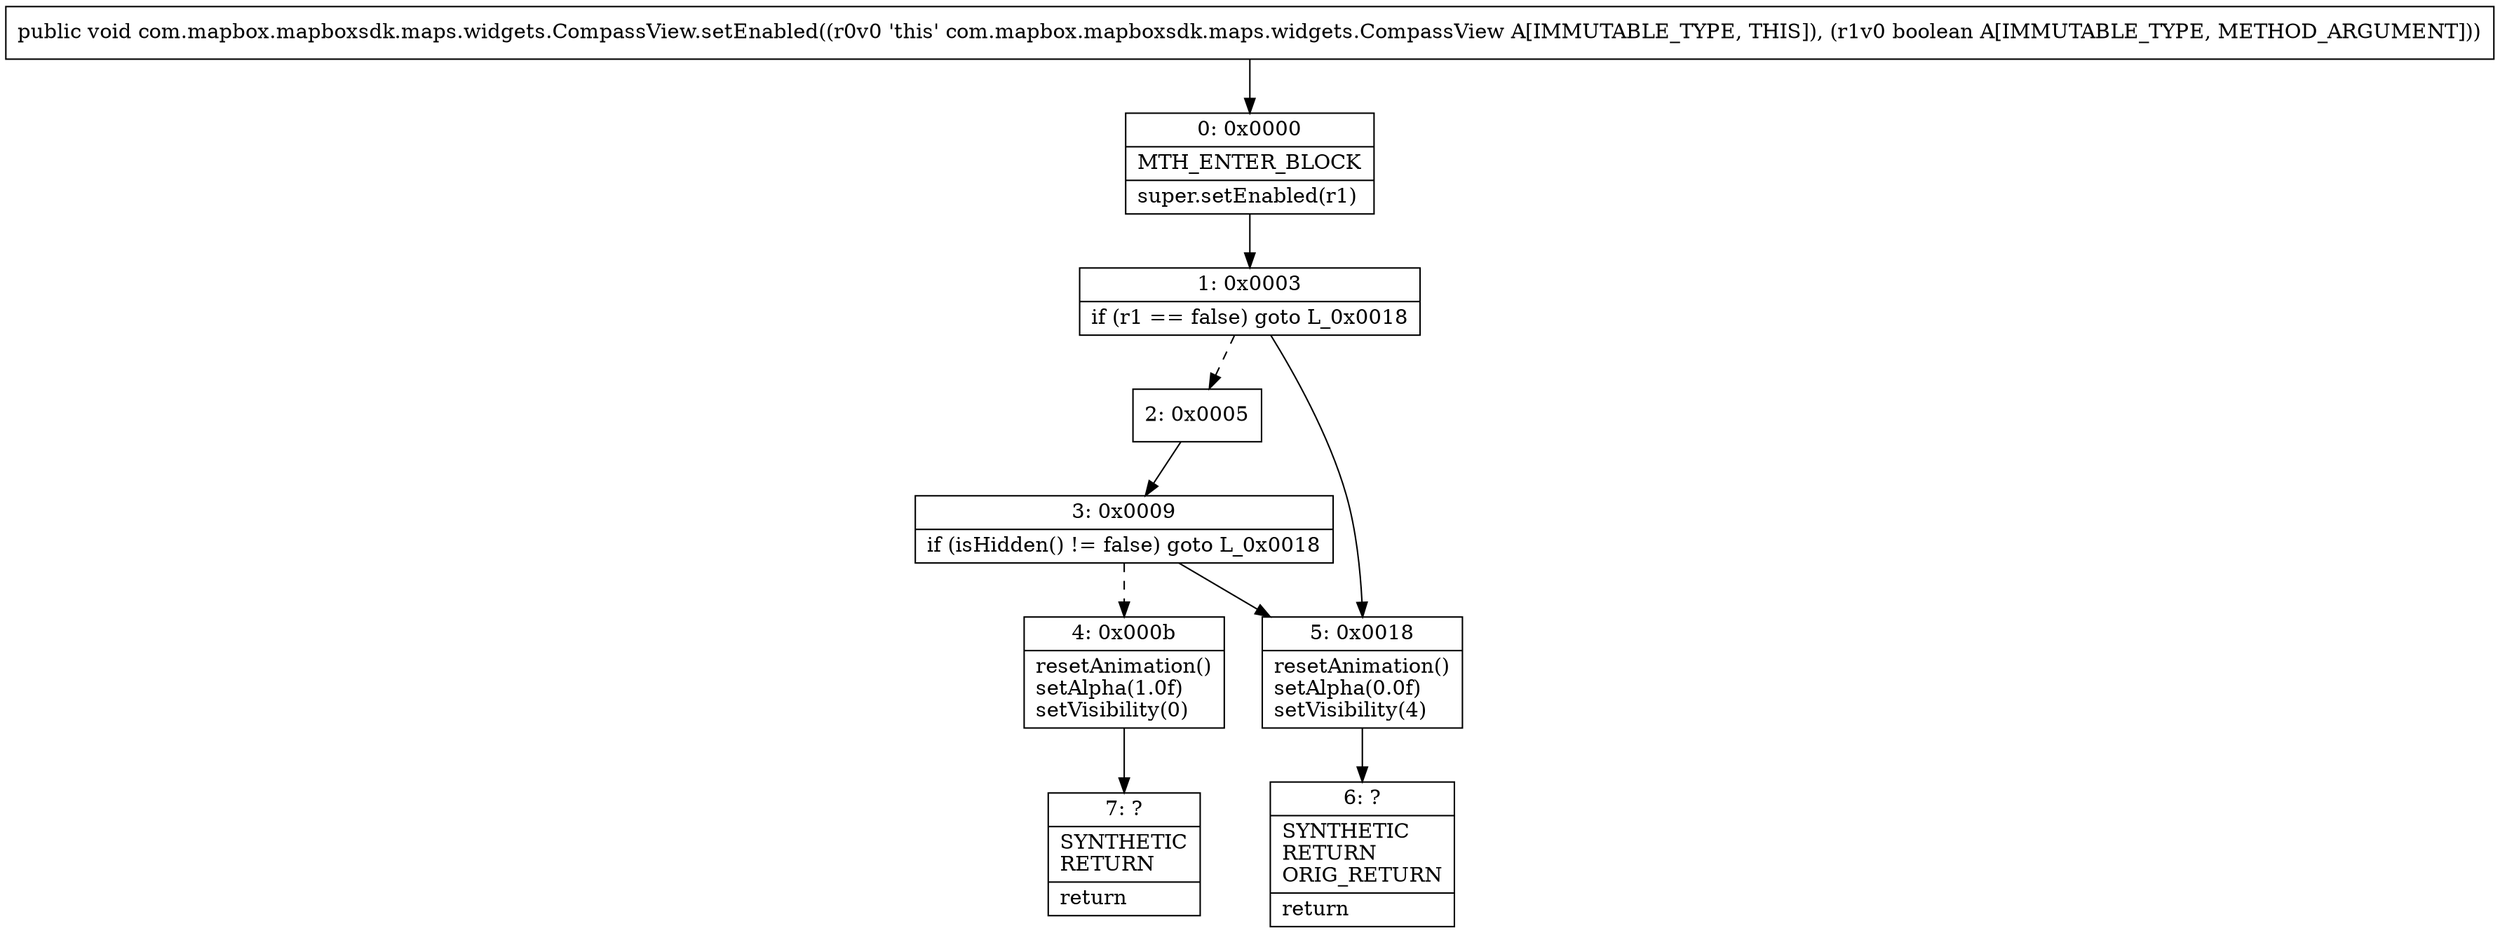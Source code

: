digraph "CFG forcom.mapbox.mapboxsdk.maps.widgets.CompassView.setEnabled(Z)V" {
Node_0 [shape=record,label="{0\:\ 0x0000|MTH_ENTER_BLOCK\l|super.setEnabled(r1)\l}"];
Node_1 [shape=record,label="{1\:\ 0x0003|if (r1 == false) goto L_0x0018\l}"];
Node_2 [shape=record,label="{2\:\ 0x0005}"];
Node_3 [shape=record,label="{3\:\ 0x0009|if (isHidden() != false) goto L_0x0018\l}"];
Node_4 [shape=record,label="{4\:\ 0x000b|resetAnimation()\lsetAlpha(1.0f)\lsetVisibility(0)\l}"];
Node_5 [shape=record,label="{5\:\ 0x0018|resetAnimation()\lsetAlpha(0.0f)\lsetVisibility(4)\l}"];
Node_6 [shape=record,label="{6\:\ ?|SYNTHETIC\lRETURN\lORIG_RETURN\l|return\l}"];
Node_7 [shape=record,label="{7\:\ ?|SYNTHETIC\lRETURN\l|return\l}"];
MethodNode[shape=record,label="{public void com.mapbox.mapboxsdk.maps.widgets.CompassView.setEnabled((r0v0 'this' com.mapbox.mapboxsdk.maps.widgets.CompassView A[IMMUTABLE_TYPE, THIS]), (r1v0 boolean A[IMMUTABLE_TYPE, METHOD_ARGUMENT])) }"];
MethodNode -> Node_0;
Node_0 -> Node_1;
Node_1 -> Node_2[style=dashed];
Node_1 -> Node_5;
Node_2 -> Node_3;
Node_3 -> Node_4[style=dashed];
Node_3 -> Node_5;
Node_4 -> Node_7;
Node_5 -> Node_6;
}

